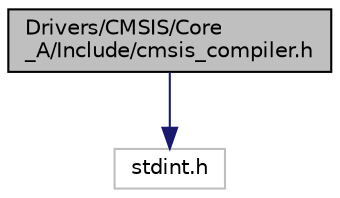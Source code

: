 digraph "Drivers/CMSIS/Core_A/Include/cmsis_compiler.h"
{
 // LATEX_PDF_SIZE
  edge [fontname="Helvetica",fontsize="10",labelfontname="Helvetica",labelfontsize="10"];
  node [fontname="Helvetica",fontsize="10",shape=record];
  Node1 [label="Drivers/CMSIS/Core\l_A/Include/cmsis_compiler.h",height=0.2,width=0.4,color="black", fillcolor="grey75", style="filled", fontcolor="black",tooltip="CMSIS compiler specific macros, functions, instructions."];
  Node1 -> Node2 [color="midnightblue",fontsize="10",style="solid",fontname="Helvetica"];
  Node2 [label="stdint.h",height=0.2,width=0.4,color="grey75", fillcolor="white", style="filled",tooltip=" "];
}
